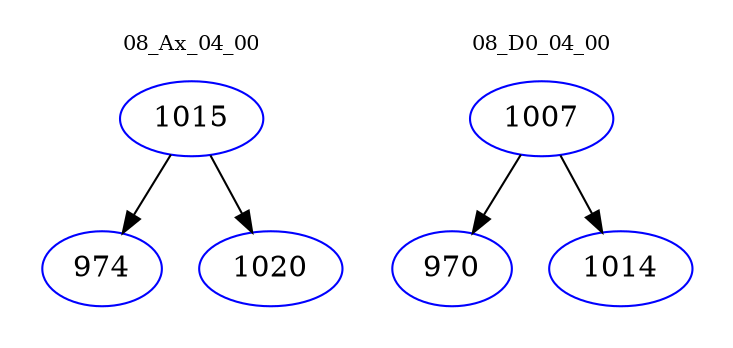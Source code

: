 digraph{
subgraph cluster_0 {
color = white
label = "08_Ax_04_00";
fontsize=10;
T0_1015 [label="1015", color="blue"]
T0_1015 -> T0_974 [color="black"]
T0_974 [label="974", color="blue"]
T0_1015 -> T0_1020 [color="black"]
T0_1020 [label="1020", color="blue"]
}
subgraph cluster_1 {
color = white
label = "08_D0_04_00";
fontsize=10;
T1_1007 [label="1007", color="blue"]
T1_1007 -> T1_970 [color="black"]
T1_970 [label="970", color="blue"]
T1_1007 -> T1_1014 [color="black"]
T1_1014 [label="1014", color="blue"]
}
}
